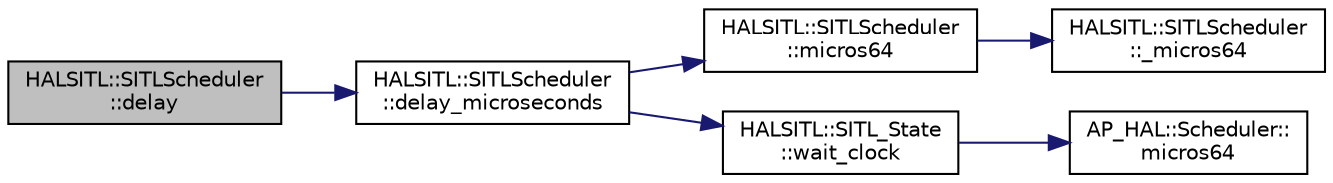 digraph "HALSITL::SITLScheduler::delay"
{
 // INTERACTIVE_SVG=YES
  edge [fontname="Helvetica",fontsize="10",labelfontname="Helvetica",labelfontsize="10"];
  node [fontname="Helvetica",fontsize="10",shape=record];
  rankdir="LR";
  Node1 [label="HALSITL::SITLScheduler\l::delay",height=0.2,width=0.4,color="black", fillcolor="grey75", style="filled", fontcolor="black"];
  Node1 -> Node2 [color="midnightblue",fontsize="10",style="solid",fontname="Helvetica"];
  Node2 [label="HALSITL::SITLScheduler\l::delay_microseconds",height=0.2,width=0.4,color="black", fillcolor="white", style="filled",URL="$classHALSITL_1_1SITLScheduler.html#a4128e7f01b3e88fcb890ed98d91e9b10"];
  Node2 -> Node3 [color="midnightblue",fontsize="10",style="solid",fontname="Helvetica"];
  Node3 [label="HALSITL::SITLScheduler\l::micros64",height=0.2,width=0.4,color="black", fillcolor="white", style="filled",URL="$classHALSITL_1_1SITLScheduler.html#a3cdf22a70394e052630ddd5278d19991"];
  Node3 -> Node4 [color="midnightblue",fontsize="10",style="solid",fontname="Helvetica"];
  Node4 [label="HALSITL::SITLScheduler\l::_micros64",height=0.2,width=0.4,color="black", fillcolor="white", style="filled",URL="$classHALSITL_1_1SITLScheduler.html#a195c43936d66a06c9a29fe946fbc7080"];
  Node2 -> Node5 [color="midnightblue",fontsize="10",style="solid",fontname="Helvetica"];
  Node5 [label="HALSITL::SITL_State\l::wait_clock",height=0.2,width=0.4,color="black", fillcolor="white", style="filled",URL="$classHALSITL_1_1SITL__State.html#a3eeaf330efded46259bbf64fc53e6b9f"];
  Node5 -> Node6 [color="midnightblue",fontsize="10",style="solid",fontname="Helvetica"];
  Node6 [label="AP_HAL::Scheduler::\lmicros64",height=0.2,width=0.4,color="black", fillcolor="white", style="filled",URL="$classAP__HAL_1_1Scheduler.html#acfe178fdca7f8d9b22a939b3aac1a84f"];
}
